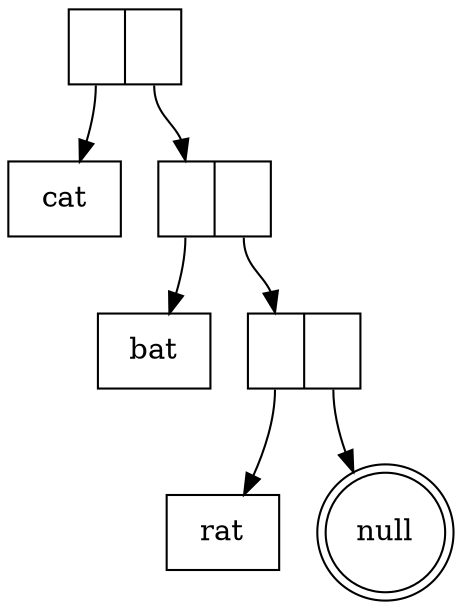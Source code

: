 digraph ll {
  node [shape=record];
  l1 [label="<h>|<t>"];
  l2 [label="<h>|<t>"];
  l3 [label="<h>|<t>"];
  cat[shape=box];
  bat[shape=box];
  rat[shape=box];
  null[shape=doublecircle];
  l1:h -> cat;
  l2:h -> bat;
  l3:h -> rat;
  l1:t -> l2:h;
  l2:t -> l3:h;
  l3:t -> null;
}
